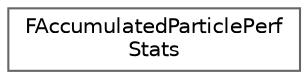 digraph "Graphical Class Hierarchy"
{
 // INTERACTIVE_SVG=YES
 // LATEX_PDF_SIZE
  bgcolor="transparent";
  edge [fontname=Helvetica,fontsize=10,labelfontname=Helvetica,labelfontsize=10];
  node [fontname=Helvetica,fontsize=10,shape=box,height=0.2,width=0.4];
  rankdir="LR";
  Node0 [id="Node000000",label="FAccumulatedParticlePerf\lStats",height=0.2,width=0.4,color="grey40", fillcolor="white", style="filled",URL="$dc/d7f/structFAccumulatedParticlePerfStats.html",tooltip=" "];
}
